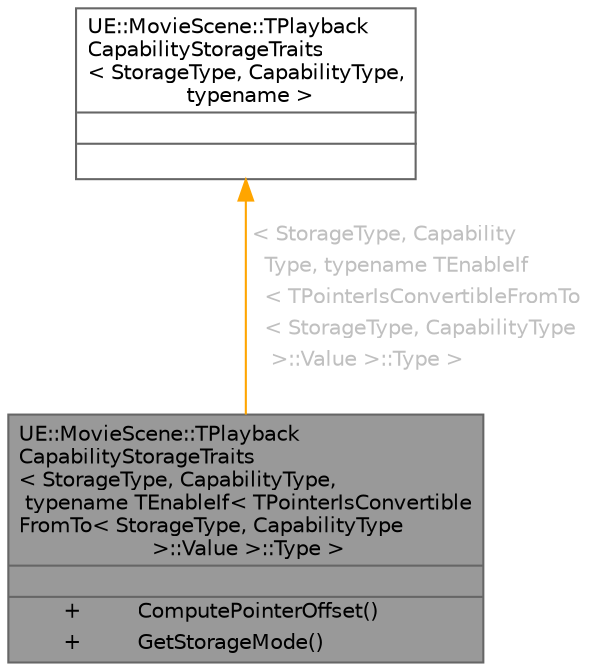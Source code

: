 digraph "UE::MovieScene::TPlaybackCapabilityStorageTraits&lt; StorageType, CapabilityType, typename TEnableIf&lt; TPointerIsConvertibleFromTo&lt; StorageType, CapabilityType &gt;::Value &gt;::Type &gt;"
{
 // INTERACTIVE_SVG=YES
 // LATEX_PDF_SIZE
  bgcolor="transparent";
  edge [fontname=Helvetica,fontsize=10,labelfontname=Helvetica,labelfontsize=10];
  node [fontname=Helvetica,fontsize=10,shape=box,height=0.2,width=0.4];
  Node1 [id="Node000001",shape=plain,label=<<TABLE CELLBORDER="0" BORDER="1"><TR><TD COLSPAN="2" CELLPADDING="1" CELLSPACING="0">UE::MovieScene::TPlayback<BR ALIGN="LEFT"/>CapabilityStorageTraits<BR ALIGN="LEFT"/>&lt; StorageType, CapabilityType,<BR ALIGN="LEFT"/> typename TEnableIf&lt; TPointerIsConvertible<BR ALIGN="LEFT"/>FromTo&lt; StorageType, CapabilityType<BR ALIGN="LEFT"/> &gt;::Value &gt;::Type &gt;</TD></TR>
<HR/>
<TR><TD COLSPAN="2" CELLPADDING="1" CELLSPACING="0">&nbsp;</TD></TR>
<HR/>
<TR><TD VALIGN="top" CELLPADDING="1" CELLSPACING="0">+</TD><TD VALIGN="top" ALIGN="LEFT" CELLPADDING="1" CELLSPACING="0">ComputePointerOffset()<BR ALIGN="LEFT"/></TD></TR>
<TR><TD VALIGN="top" CELLPADDING="1" CELLSPACING="0">+</TD><TD VALIGN="top" ALIGN="LEFT" CELLPADDING="1" CELLSPACING="0">GetStorageMode()<BR ALIGN="LEFT"/></TD></TR>
</TABLE>>
,height=0.2,width=0.4,color="gray40", fillcolor="grey60", style="filled", fontcolor="black",tooltip=" "];
  Node2 -> Node1 [id="edge1_Node000001_Node000002",dir="back",color="orange",style="solid",tooltip=" ",label=<<TABLE CELLBORDER="0" BORDER="0"><TR><TD VALIGN="top" ALIGN="LEFT" CELLPADDING="1" CELLSPACING="0">&lt; StorageType, Capability</TD></TR>
<TR><TD VALIGN="top" ALIGN="LEFT" CELLPADDING="1" CELLSPACING="0">&nbsp;&nbsp;Type, typename TEnableIf</TD></TR>
<TR><TD VALIGN="top" ALIGN="LEFT" CELLPADDING="1" CELLSPACING="0">&nbsp;&nbsp;&lt; TPointerIsConvertibleFromTo</TD></TR>
<TR><TD VALIGN="top" ALIGN="LEFT" CELLPADDING="1" CELLSPACING="0">&nbsp;&nbsp;&lt; StorageType, CapabilityType</TD></TR>
<TR><TD VALIGN="top" ALIGN="LEFT" CELLPADDING="1" CELLSPACING="0">&nbsp;&nbsp; &gt;::Value &gt;::Type &gt;</TD></TR>
</TABLE>> ,fontcolor="grey" ];
  Node2 [id="Node000002",shape=plain,label=<<TABLE CELLBORDER="0" BORDER="1"><TR><TD COLSPAN="2" CELLPADDING="1" CELLSPACING="0">UE::MovieScene::TPlayback<BR ALIGN="LEFT"/>CapabilityStorageTraits<BR ALIGN="LEFT"/>&lt; StorageType, CapabilityType,<BR ALIGN="LEFT"/> typename &gt;</TD></TR>
<HR/>
<TR><TD COLSPAN="2" CELLPADDING="1" CELLSPACING="0">&nbsp;</TD></TR>
<HR/>
<TR><TD COLSPAN="2" CELLPADDING="1" CELLSPACING="0">&nbsp;</TD></TR>
</TABLE>>
,height=0.2,width=0.4,color="gray40", fillcolor="white", style="filled",URL="$de/df1/structUE_1_1MovieScene_1_1TPlaybackCapabilityStorageTraits.html",tooltip=" "];
}
